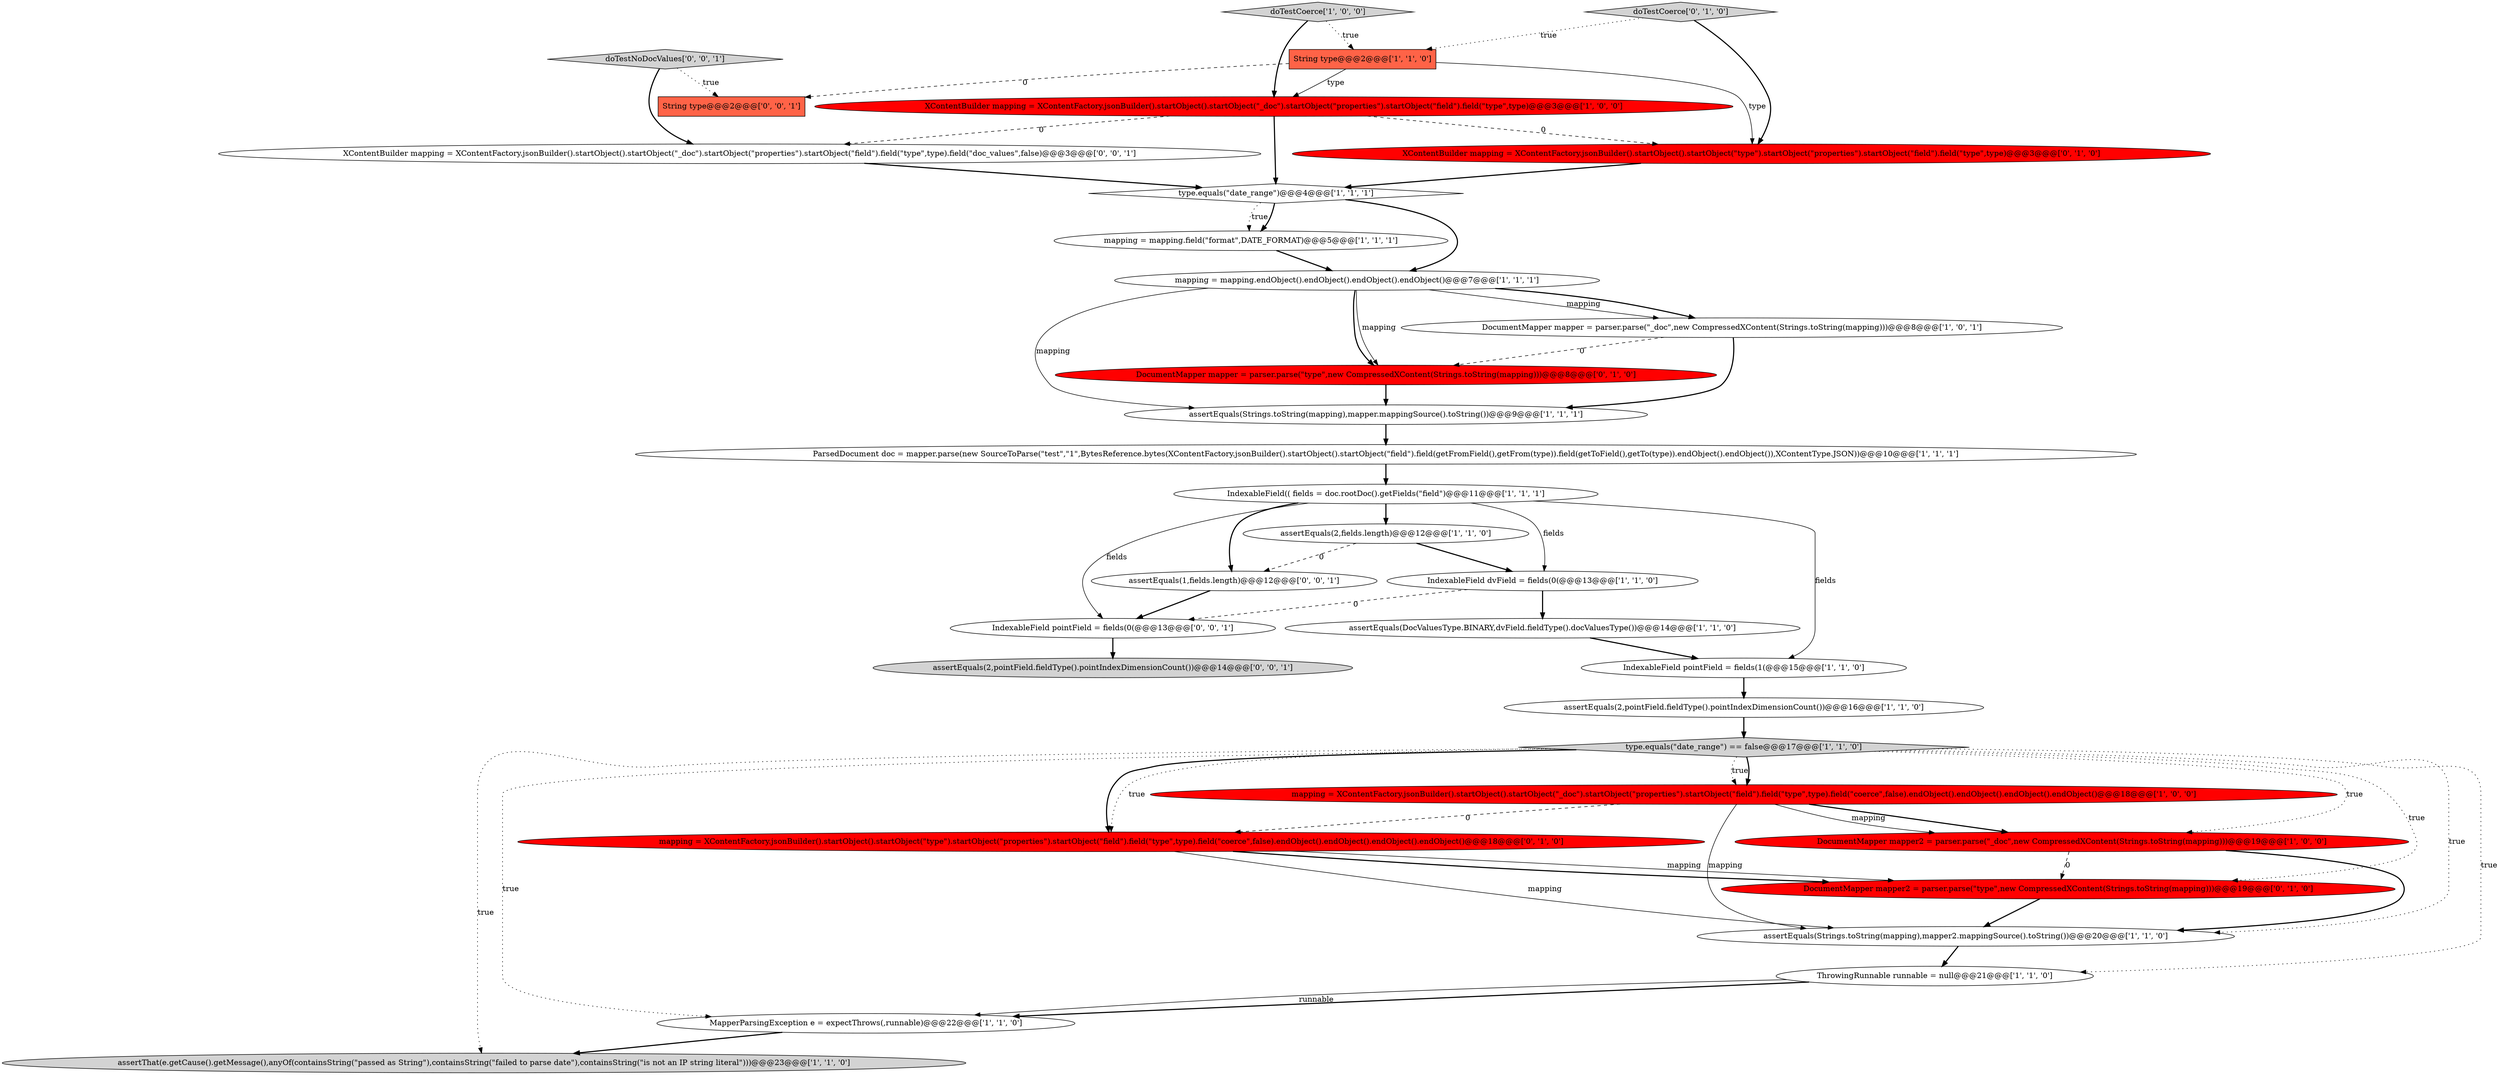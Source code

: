 digraph {
31 [style = filled, label = "IndexableField pointField = fields(0(@@@13@@@['0', '0', '1']", fillcolor = white, shape = ellipse image = "AAA0AAABBB3BBB"];
19 [style = filled, label = "assertEquals(DocValuesType.BINARY,dvField.fieldType().docValuesType())@@@14@@@['1', '1', '0']", fillcolor = white, shape = ellipse image = "AAA0AAABBB1BBB"];
13 [style = filled, label = "IndexableField(( fields = doc.rootDoc().getFields(\"field\")@@@11@@@['1', '1', '1']", fillcolor = white, shape = ellipse image = "AAA0AAABBB1BBB"];
21 [style = filled, label = "mapping = mapping.field(\"format\",DATE_FORMAT)@@@5@@@['1', '1', '1']", fillcolor = white, shape = ellipse image = "AAA0AAABBB1BBB"];
6 [style = filled, label = "assertThat(e.getCause().getMessage(),anyOf(containsString(\"passed as String\"),containsString(\"failed to parse date\"),containsString(\"is not an IP string literal\")))@@@23@@@['1', '1', '0']", fillcolor = lightgray, shape = ellipse image = "AAA0AAABBB1BBB"];
22 [style = filled, label = "doTestCoerce['0', '1', '0']", fillcolor = lightgray, shape = diamond image = "AAA0AAABBB2BBB"];
12 [style = filled, label = "IndexableField pointField = fields(1(@@@15@@@['1', '1', '0']", fillcolor = white, shape = ellipse image = "AAA0AAABBB1BBB"];
20 [style = filled, label = "XContentBuilder mapping = XContentFactory.jsonBuilder().startObject().startObject(\"_doc\").startObject(\"properties\").startObject(\"field\").field(\"type\",type)@@@3@@@['1', '0', '0']", fillcolor = red, shape = ellipse image = "AAA1AAABBB1BBB"];
29 [style = filled, label = "XContentBuilder mapping = XContentFactory.jsonBuilder().startObject().startObject(\"_doc\").startObject(\"properties\").startObject(\"field\").field(\"type\",type).field(\"doc_values\",false)@@@3@@@['0', '0', '1']", fillcolor = white, shape = ellipse image = "AAA0AAABBB3BBB"];
18 [style = filled, label = "assertEquals(Strings.toString(mapping),mapper.mappingSource().toString())@@@9@@@['1', '1', '1']", fillcolor = white, shape = ellipse image = "AAA0AAABBB1BBB"];
23 [style = filled, label = "mapping = XContentFactory.jsonBuilder().startObject().startObject(\"type\").startObject(\"properties\").startObject(\"field\").field(\"type\",type).field(\"coerce\",false).endObject().endObject().endObject().endObject()@@@18@@@['0', '1', '0']", fillcolor = red, shape = ellipse image = "AAA1AAABBB2BBB"];
17 [style = filled, label = "doTestCoerce['1', '0', '0']", fillcolor = lightgray, shape = diamond image = "AAA0AAABBB1BBB"];
1 [style = filled, label = "ThrowingRunnable runnable = null@@@21@@@['1', '1', '0']", fillcolor = white, shape = ellipse image = "AAA0AAABBB1BBB"];
11 [style = filled, label = "String type@@@2@@@['1', '1', '0']", fillcolor = tomato, shape = box image = "AAA0AAABBB1BBB"];
4 [style = filled, label = "DocumentMapper mapper2 = parser.parse(\"_doc\",new CompressedXContent(Strings.toString(mapping)))@@@19@@@['1', '0', '0']", fillcolor = red, shape = ellipse image = "AAA1AAABBB1BBB"];
10 [style = filled, label = "mapping = mapping.endObject().endObject().endObject().endObject()@@@7@@@['1', '1', '1']", fillcolor = white, shape = ellipse image = "AAA0AAABBB1BBB"];
7 [style = filled, label = "ParsedDocument doc = mapper.parse(new SourceToParse(\"test\",\"1\",BytesReference.bytes(XContentFactory.jsonBuilder().startObject().startObject(\"field\").field(getFromField(),getFrom(type)).field(getToField(),getTo(type)).endObject().endObject()),XContentType.JSON))@@@10@@@['1', '1', '1']", fillcolor = white, shape = ellipse image = "AAA0AAABBB1BBB"];
2 [style = filled, label = "type.equals(\"date_range\") == false@@@17@@@['1', '1', '0']", fillcolor = lightgray, shape = diamond image = "AAA0AAABBB1BBB"];
8 [style = filled, label = "assertEquals(2,fields.length)@@@12@@@['1', '1', '0']", fillcolor = white, shape = ellipse image = "AAA0AAABBB1BBB"];
3 [style = filled, label = "type.equals(\"date_range\")@@@4@@@['1', '1', '1']", fillcolor = white, shape = diamond image = "AAA0AAABBB1BBB"];
24 [style = filled, label = "XContentBuilder mapping = XContentFactory.jsonBuilder().startObject().startObject(\"type\").startObject(\"properties\").startObject(\"field\").field(\"type\",type)@@@3@@@['0', '1', '0']", fillcolor = red, shape = ellipse image = "AAA1AAABBB2BBB"];
30 [style = filled, label = "assertEquals(1,fields.length)@@@12@@@['0', '0', '1']", fillcolor = white, shape = ellipse image = "AAA0AAABBB3BBB"];
32 [style = filled, label = "String type@@@2@@@['0', '0', '1']", fillcolor = tomato, shape = box image = "AAA0AAABBB3BBB"];
9 [style = filled, label = "MapperParsingException e = expectThrows(,runnable)@@@22@@@['1', '1', '0']", fillcolor = white, shape = ellipse image = "AAA0AAABBB1BBB"];
0 [style = filled, label = "mapping = XContentFactory.jsonBuilder().startObject().startObject(\"_doc\").startObject(\"properties\").startObject(\"field\").field(\"type\",type).field(\"coerce\",false).endObject().endObject().endObject().endObject()@@@18@@@['1', '0', '0']", fillcolor = red, shape = ellipse image = "AAA1AAABBB1BBB"];
5 [style = filled, label = "assertEquals(Strings.toString(mapping),mapper2.mappingSource().toString())@@@20@@@['1', '1', '0']", fillcolor = white, shape = ellipse image = "AAA0AAABBB1BBB"];
27 [style = filled, label = "doTestNoDocValues['0', '0', '1']", fillcolor = lightgray, shape = diamond image = "AAA0AAABBB3BBB"];
26 [style = filled, label = "DocumentMapper mapper2 = parser.parse(\"type\",new CompressedXContent(Strings.toString(mapping)))@@@19@@@['0', '1', '0']", fillcolor = red, shape = ellipse image = "AAA1AAABBB2BBB"];
28 [style = filled, label = "assertEquals(2,pointField.fieldType().pointIndexDimensionCount())@@@14@@@['0', '0', '1']", fillcolor = lightgray, shape = ellipse image = "AAA0AAABBB3BBB"];
14 [style = filled, label = "IndexableField dvField = fields(0(@@@13@@@['1', '1', '0']", fillcolor = white, shape = ellipse image = "AAA0AAABBB1BBB"];
15 [style = filled, label = "DocumentMapper mapper = parser.parse(\"_doc\",new CompressedXContent(Strings.toString(mapping)))@@@8@@@['1', '0', '1']", fillcolor = white, shape = ellipse image = "AAA0AAABBB1BBB"];
16 [style = filled, label = "assertEquals(2,pointField.fieldType().pointIndexDimensionCount())@@@16@@@['1', '1', '0']", fillcolor = white, shape = ellipse image = "AAA0AAABBB1BBB"];
25 [style = filled, label = "DocumentMapper mapper = parser.parse(\"type\",new CompressedXContent(Strings.toString(mapping)))@@@8@@@['0', '1', '0']", fillcolor = red, shape = ellipse image = "AAA1AAABBB2BBB"];
7->13 [style = bold, label=""];
11->32 [style = dashed, label="0"];
10->15 [style = solid, label="mapping"];
11->24 [style = solid, label="type"];
21->10 [style = bold, label=""];
11->20 [style = solid, label="type"];
27->32 [style = dotted, label="true"];
2->0 [style = dotted, label="true"];
10->15 [style = bold, label=""];
19->12 [style = bold, label=""];
26->5 [style = bold, label=""];
0->23 [style = dashed, label="0"];
29->3 [style = bold, label=""];
10->25 [style = solid, label="mapping"];
25->18 [style = bold, label=""];
23->26 [style = bold, label=""];
8->14 [style = bold, label=""];
2->23 [style = dotted, label="true"];
14->19 [style = bold, label=""];
22->11 [style = dotted, label="true"];
20->3 [style = bold, label=""];
12->16 [style = bold, label=""];
13->30 [style = bold, label=""];
4->26 [style = dashed, label="0"];
13->14 [style = solid, label="fields"];
16->2 [style = bold, label=""];
15->18 [style = bold, label=""];
13->12 [style = solid, label="fields"];
20->29 [style = dashed, label="0"];
1->9 [style = bold, label=""];
1->9 [style = solid, label="runnable"];
9->6 [style = bold, label=""];
23->5 [style = solid, label="mapping"];
2->23 [style = bold, label=""];
3->10 [style = bold, label=""];
5->1 [style = bold, label=""];
15->25 [style = dashed, label="0"];
2->0 [style = bold, label=""];
0->5 [style = solid, label="mapping"];
13->31 [style = solid, label="fields"];
2->9 [style = dotted, label="true"];
23->26 [style = solid, label="mapping"];
10->25 [style = bold, label=""];
0->4 [style = bold, label=""];
30->31 [style = bold, label=""];
3->21 [style = dotted, label="true"];
2->1 [style = dotted, label="true"];
2->6 [style = dotted, label="true"];
20->24 [style = dashed, label="0"];
10->18 [style = solid, label="mapping"];
2->4 [style = dotted, label="true"];
0->4 [style = solid, label="mapping"];
2->26 [style = dotted, label="true"];
3->21 [style = bold, label=""];
8->30 [style = dashed, label="0"];
31->28 [style = bold, label=""];
22->24 [style = bold, label=""];
27->29 [style = bold, label=""];
13->8 [style = bold, label=""];
18->7 [style = bold, label=""];
2->5 [style = dotted, label="true"];
4->5 [style = bold, label=""];
24->3 [style = bold, label=""];
17->20 [style = bold, label=""];
17->11 [style = dotted, label="true"];
14->31 [style = dashed, label="0"];
}
